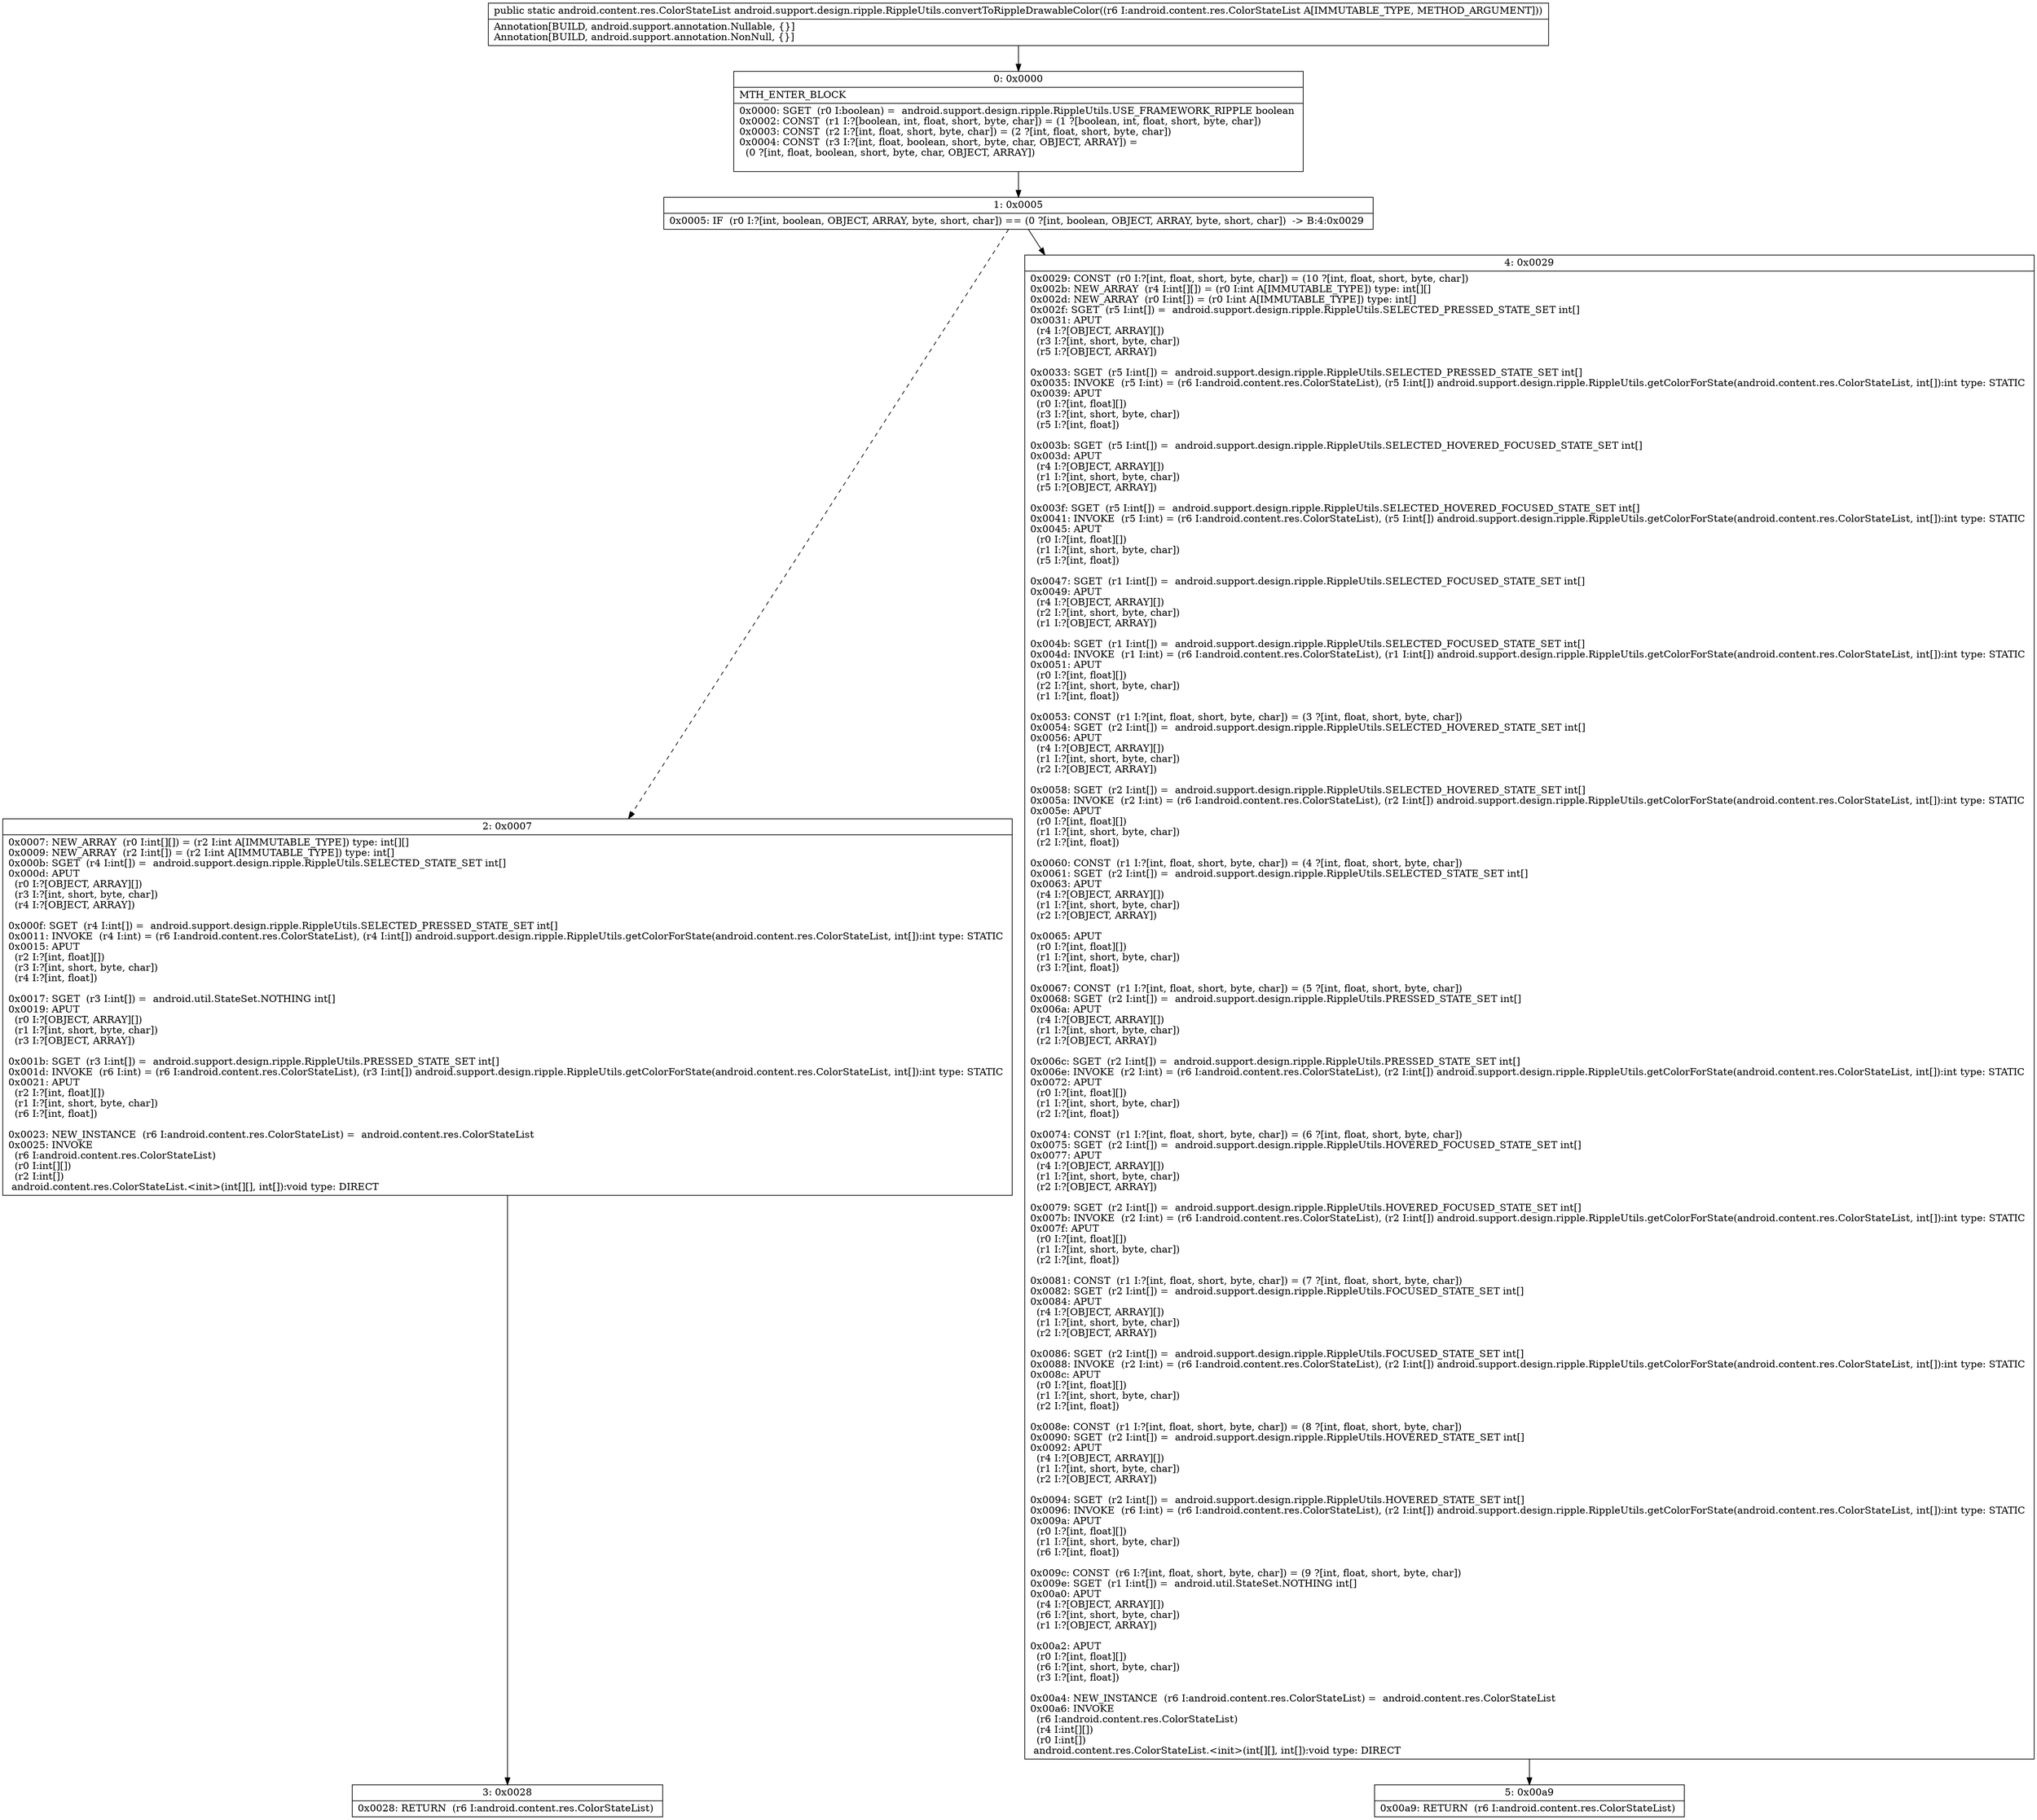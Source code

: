 digraph "CFG forandroid.support.design.ripple.RippleUtils.convertToRippleDrawableColor(Landroid\/content\/res\/ColorStateList;)Landroid\/content\/res\/ColorStateList;" {
Node_0 [shape=record,label="{0\:\ 0x0000|MTH_ENTER_BLOCK\l|0x0000: SGET  (r0 I:boolean) =  android.support.design.ripple.RippleUtils.USE_FRAMEWORK_RIPPLE boolean \l0x0002: CONST  (r1 I:?[boolean, int, float, short, byte, char]) = (1 ?[boolean, int, float, short, byte, char]) \l0x0003: CONST  (r2 I:?[int, float, short, byte, char]) = (2 ?[int, float, short, byte, char]) \l0x0004: CONST  (r3 I:?[int, float, boolean, short, byte, char, OBJECT, ARRAY]) = \l  (0 ?[int, float, boolean, short, byte, char, OBJECT, ARRAY])\l \l}"];
Node_1 [shape=record,label="{1\:\ 0x0005|0x0005: IF  (r0 I:?[int, boolean, OBJECT, ARRAY, byte, short, char]) == (0 ?[int, boolean, OBJECT, ARRAY, byte, short, char])  \-\> B:4:0x0029 \l}"];
Node_2 [shape=record,label="{2\:\ 0x0007|0x0007: NEW_ARRAY  (r0 I:int[][]) = (r2 I:int A[IMMUTABLE_TYPE]) type: int[][] \l0x0009: NEW_ARRAY  (r2 I:int[]) = (r2 I:int A[IMMUTABLE_TYPE]) type: int[] \l0x000b: SGET  (r4 I:int[]) =  android.support.design.ripple.RippleUtils.SELECTED_STATE_SET int[] \l0x000d: APUT  \l  (r0 I:?[OBJECT, ARRAY][])\l  (r3 I:?[int, short, byte, char])\l  (r4 I:?[OBJECT, ARRAY])\l \l0x000f: SGET  (r4 I:int[]) =  android.support.design.ripple.RippleUtils.SELECTED_PRESSED_STATE_SET int[] \l0x0011: INVOKE  (r4 I:int) = (r6 I:android.content.res.ColorStateList), (r4 I:int[]) android.support.design.ripple.RippleUtils.getColorForState(android.content.res.ColorStateList, int[]):int type: STATIC \l0x0015: APUT  \l  (r2 I:?[int, float][])\l  (r3 I:?[int, short, byte, char])\l  (r4 I:?[int, float])\l \l0x0017: SGET  (r3 I:int[]) =  android.util.StateSet.NOTHING int[] \l0x0019: APUT  \l  (r0 I:?[OBJECT, ARRAY][])\l  (r1 I:?[int, short, byte, char])\l  (r3 I:?[OBJECT, ARRAY])\l \l0x001b: SGET  (r3 I:int[]) =  android.support.design.ripple.RippleUtils.PRESSED_STATE_SET int[] \l0x001d: INVOKE  (r6 I:int) = (r6 I:android.content.res.ColorStateList), (r3 I:int[]) android.support.design.ripple.RippleUtils.getColorForState(android.content.res.ColorStateList, int[]):int type: STATIC \l0x0021: APUT  \l  (r2 I:?[int, float][])\l  (r1 I:?[int, short, byte, char])\l  (r6 I:?[int, float])\l \l0x0023: NEW_INSTANCE  (r6 I:android.content.res.ColorStateList) =  android.content.res.ColorStateList \l0x0025: INVOKE  \l  (r6 I:android.content.res.ColorStateList)\l  (r0 I:int[][])\l  (r2 I:int[])\l android.content.res.ColorStateList.\<init\>(int[][], int[]):void type: DIRECT \l}"];
Node_3 [shape=record,label="{3\:\ 0x0028|0x0028: RETURN  (r6 I:android.content.res.ColorStateList) \l}"];
Node_4 [shape=record,label="{4\:\ 0x0029|0x0029: CONST  (r0 I:?[int, float, short, byte, char]) = (10 ?[int, float, short, byte, char]) \l0x002b: NEW_ARRAY  (r4 I:int[][]) = (r0 I:int A[IMMUTABLE_TYPE]) type: int[][] \l0x002d: NEW_ARRAY  (r0 I:int[]) = (r0 I:int A[IMMUTABLE_TYPE]) type: int[] \l0x002f: SGET  (r5 I:int[]) =  android.support.design.ripple.RippleUtils.SELECTED_PRESSED_STATE_SET int[] \l0x0031: APUT  \l  (r4 I:?[OBJECT, ARRAY][])\l  (r3 I:?[int, short, byte, char])\l  (r5 I:?[OBJECT, ARRAY])\l \l0x0033: SGET  (r5 I:int[]) =  android.support.design.ripple.RippleUtils.SELECTED_PRESSED_STATE_SET int[] \l0x0035: INVOKE  (r5 I:int) = (r6 I:android.content.res.ColorStateList), (r5 I:int[]) android.support.design.ripple.RippleUtils.getColorForState(android.content.res.ColorStateList, int[]):int type: STATIC \l0x0039: APUT  \l  (r0 I:?[int, float][])\l  (r3 I:?[int, short, byte, char])\l  (r5 I:?[int, float])\l \l0x003b: SGET  (r5 I:int[]) =  android.support.design.ripple.RippleUtils.SELECTED_HOVERED_FOCUSED_STATE_SET int[] \l0x003d: APUT  \l  (r4 I:?[OBJECT, ARRAY][])\l  (r1 I:?[int, short, byte, char])\l  (r5 I:?[OBJECT, ARRAY])\l \l0x003f: SGET  (r5 I:int[]) =  android.support.design.ripple.RippleUtils.SELECTED_HOVERED_FOCUSED_STATE_SET int[] \l0x0041: INVOKE  (r5 I:int) = (r6 I:android.content.res.ColorStateList), (r5 I:int[]) android.support.design.ripple.RippleUtils.getColorForState(android.content.res.ColorStateList, int[]):int type: STATIC \l0x0045: APUT  \l  (r0 I:?[int, float][])\l  (r1 I:?[int, short, byte, char])\l  (r5 I:?[int, float])\l \l0x0047: SGET  (r1 I:int[]) =  android.support.design.ripple.RippleUtils.SELECTED_FOCUSED_STATE_SET int[] \l0x0049: APUT  \l  (r4 I:?[OBJECT, ARRAY][])\l  (r2 I:?[int, short, byte, char])\l  (r1 I:?[OBJECT, ARRAY])\l \l0x004b: SGET  (r1 I:int[]) =  android.support.design.ripple.RippleUtils.SELECTED_FOCUSED_STATE_SET int[] \l0x004d: INVOKE  (r1 I:int) = (r6 I:android.content.res.ColorStateList), (r1 I:int[]) android.support.design.ripple.RippleUtils.getColorForState(android.content.res.ColorStateList, int[]):int type: STATIC \l0x0051: APUT  \l  (r0 I:?[int, float][])\l  (r2 I:?[int, short, byte, char])\l  (r1 I:?[int, float])\l \l0x0053: CONST  (r1 I:?[int, float, short, byte, char]) = (3 ?[int, float, short, byte, char]) \l0x0054: SGET  (r2 I:int[]) =  android.support.design.ripple.RippleUtils.SELECTED_HOVERED_STATE_SET int[] \l0x0056: APUT  \l  (r4 I:?[OBJECT, ARRAY][])\l  (r1 I:?[int, short, byte, char])\l  (r2 I:?[OBJECT, ARRAY])\l \l0x0058: SGET  (r2 I:int[]) =  android.support.design.ripple.RippleUtils.SELECTED_HOVERED_STATE_SET int[] \l0x005a: INVOKE  (r2 I:int) = (r6 I:android.content.res.ColorStateList), (r2 I:int[]) android.support.design.ripple.RippleUtils.getColorForState(android.content.res.ColorStateList, int[]):int type: STATIC \l0x005e: APUT  \l  (r0 I:?[int, float][])\l  (r1 I:?[int, short, byte, char])\l  (r2 I:?[int, float])\l \l0x0060: CONST  (r1 I:?[int, float, short, byte, char]) = (4 ?[int, float, short, byte, char]) \l0x0061: SGET  (r2 I:int[]) =  android.support.design.ripple.RippleUtils.SELECTED_STATE_SET int[] \l0x0063: APUT  \l  (r4 I:?[OBJECT, ARRAY][])\l  (r1 I:?[int, short, byte, char])\l  (r2 I:?[OBJECT, ARRAY])\l \l0x0065: APUT  \l  (r0 I:?[int, float][])\l  (r1 I:?[int, short, byte, char])\l  (r3 I:?[int, float])\l \l0x0067: CONST  (r1 I:?[int, float, short, byte, char]) = (5 ?[int, float, short, byte, char]) \l0x0068: SGET  (r2 I:int[]) =  android.support.design.ripple.RippleUtils.PRESSED_STATE_SET int[] \l0x006a: APUT  \l  (r4 I:?[OBJECT, ARRAY][])\l  (r1 I:?[int, short, byte, char])\l  (r2 I:?[OBJECT, ARRAY])\l \l0x006c: SGET  (r2 I:int[]) =  android.support.design.ripple.RippleUtils.PRESSED_STATE_SET int[] \l0x006e: INVOKE  (r2 I:int) = (r6 I:android.content.res.ColorStateList), (r2 I:int[]) android.support.design.ripple.RippleUtils.getColorForState(android.content.res.ColorStateList, int[]):int type: STATIC \l0x0072: APUT  \l  (r0 I:?[int, float][])\l  (r1 I:?[int, short, byte, char])\l  (r2 I:?[int, float])\l \l0x0074: CONST  (r1 I:?[int, float, short, byte, char]) = (6 ?[int, float, short, byte, char]) \l0x0075: SGET  (r2 I:int[]) =  android.support.design.ripple.RippleUtils.HOVERED_FOCUSED_STATE_SET int[] \l0x0077: APUT  \l  (r4 I:?[OBJECT, ARRAY][])\l  (r1 I:?[int, short, byte, char])\l  (r2 I:?[OBJECT, ARRAY])\l \l0x0079: SGET  (r2 I:int[]) =  android.support.design.ripple.RippleUtils.HOVERED_FOCUSED_STATE_SET int[] \l0x007b: INVOKE  (r2 I:int) = (r6 I:android.content.res.ColorStateList), (r2 I:int[]) android.support.design.ripple.RippleUtils.getColorForState(android.content.res.ColorStateList, int[]):int type: STATIC \l0x007f: APUT  \l  (r0 I:?[int, float][])\l  (r1 I:?[int, short, byte, char])\l  (r2 I:?[int, float])\l \l0x0081: CONST  (r1 I:?[int, float, short, byte, char]) = (7 ?[int, float, short, byte, char]) \l0x0082: SGET  (r2 I:int[]) =  android.support.design.ripple.RippleUtils.FOCUSED_STATE_SET int[] \l0x0084: APUT  \l  (r4 I:?[OBJECT, ARRAY][])\l  (r1 I:?[int, short, byte, char])\l  (r2 I:?[OBJECT, ARRAY])\l \l0x0086: SGET  (r2 I:int[]) =  android.support.design.ripple.RippleUtils.FOCUSED_STATE_SET int[] \l0x0088: INVOKE  (r2 I:int) = (r6 I:android.content.res.ColorStateList), (r2 I:int[]) android.support.design.ripple.RippleUtils.getColorForState(android.content.res.ColorStateList, int[]):int type: STATIC \l0x008c: APUT  \l  (r0 I:?[int, float][])\l  (r1 I:?[int, short, byte, char])\l  (r2 I:?[int, float])\l \l0x008e: CONST  (r1 I:?[int, float, short, byte, char]) = (8 ?[int, float, short, byte, char]) \l0x0090: SGET  (r2 I:int[]) =  android.support.design.ripple.RippleUtils.HOVERED_STATE_SET int[] \l0x0092: APUT  \l  (r4 I:?[OBJECT, ARRAY][])\l  (r1 I:?[int, short, byte, char])\l  (r2 I:?[OBJECT, ARRAY])\l \l0x0094: SGET  (r2 I:int[]) =  android.support.design.ripple.RippleUtils.HOVERED_STATE_SET int[] \l0x0096: INVOKE  (r6 I:int) = (r6 I:android.content.res.ColorStateList), (r2 I:int[]) android.support.design.ripple.RippleUtils.getColorForState(android.content.res.ColorStateList, int[]):int type: STATIC \l0x009a: APUT  \l  (r0 I:?[int, float][])\l  (r1 I:?[int, short, byte, char])\l  (r6 I:?[int, float])\l \l0x009c: CONST  (r6 I:?[int, float, short, byte, char]) = (9 ?[int, float, short, byte, char]) \l0x009e: SGET  (r1 I:int[]) =  android.util.StateSet.NOTHING int[] \l0x00a0: APUT  \l  (r4 I:?[OBJECT, ARRAY][])\l  (r6 I:?[int, short, byte, char])\l  (r1 I:?[OBJECT, ARRAY])\l \l0x00a2: APUT  \l  (r0 I:?[int, float][])\l  (r6 I:?[int, short, byte, char])\l  (r3 I:?[int, float])\l \l0x00a4: NEW_INSTANCE  (r6 I:android.content.res.ColorStateList) =  android.content.res.ColorStateList \l0x00a6: INVOKE  \l  (r6 I:android.content.res.ColorStateList)\l  (r4 I:int[][])\l  (r0 I:int[])\l android.content.res.ColorStateList.\<init\>(int[][], int[]):void type: DIRECT \l}"];
Node_5 [shape=record,label="{5\:\ 0x00a9|0x00a9: RETURN  (r6 I:android.content.res.ColorStateList) \l}"];
MethodNode[shape=record,label="{public static android.content.res.ColorStateList android.support.design.ripple.RippleUtils.convertToRippleDrawableColor((r6 I:android.content.res.ColorStateList A[IMMUTABLE_TYPE, METHOD_ARGUMENT]))  | Annotation[BUILD, android.support.annotation.Nullable, \{\}]\lAnnotation[BUILD, android.support.annotation.NonNull, \{\}]\l}"];
MethodNode -> Node_0;
Node_0 -> Node_1;
Node_1 -> Node_2[style=dashed];
Node_1 -> Node_4;
Node_2 -> Node_3;
Node_4 -> Node_5;
}

